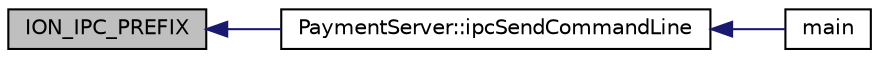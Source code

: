 digraph "ION_IPC_PREFIX"
{
  edge [fontname="Helvetica",fontsize="10",labelfontname="Helvetica",labelfontsize="10"];
  node [fontname="Helvetica",fontsize="10",shape=record];
  rankdir="LR";
  Node1 [label="ION_IPC_PREFIX",height=0.2,width=0.4,color="black", fillcolor="grey75", style="filled", fontcolor="black"];
  Node1 -> Node2 [dir="back",color="midnightblue",fontsize="10",style="solid",fontname="Helvetica"];
  Node2 [label="PaymentServer::ipcSendCommandLine",height=0.2,width=0.4,color="black", fillcolor="white", style="filled",URL="$class_payment_server.html#a1cc71c8771bce09eac09f342a4d48220"];
  Node2 -> Node3 [dir="back",color="midnightblue",fontsize="10",style="solid",fontname="Helvetica"];
  Node3 [label="main",height=0.2,width=0.4,color="black", fillcolor="white", style="filled",URL="$ion_8cpp.html#a0ddf1224851353fc92bfbff6f499fa97"];
}
